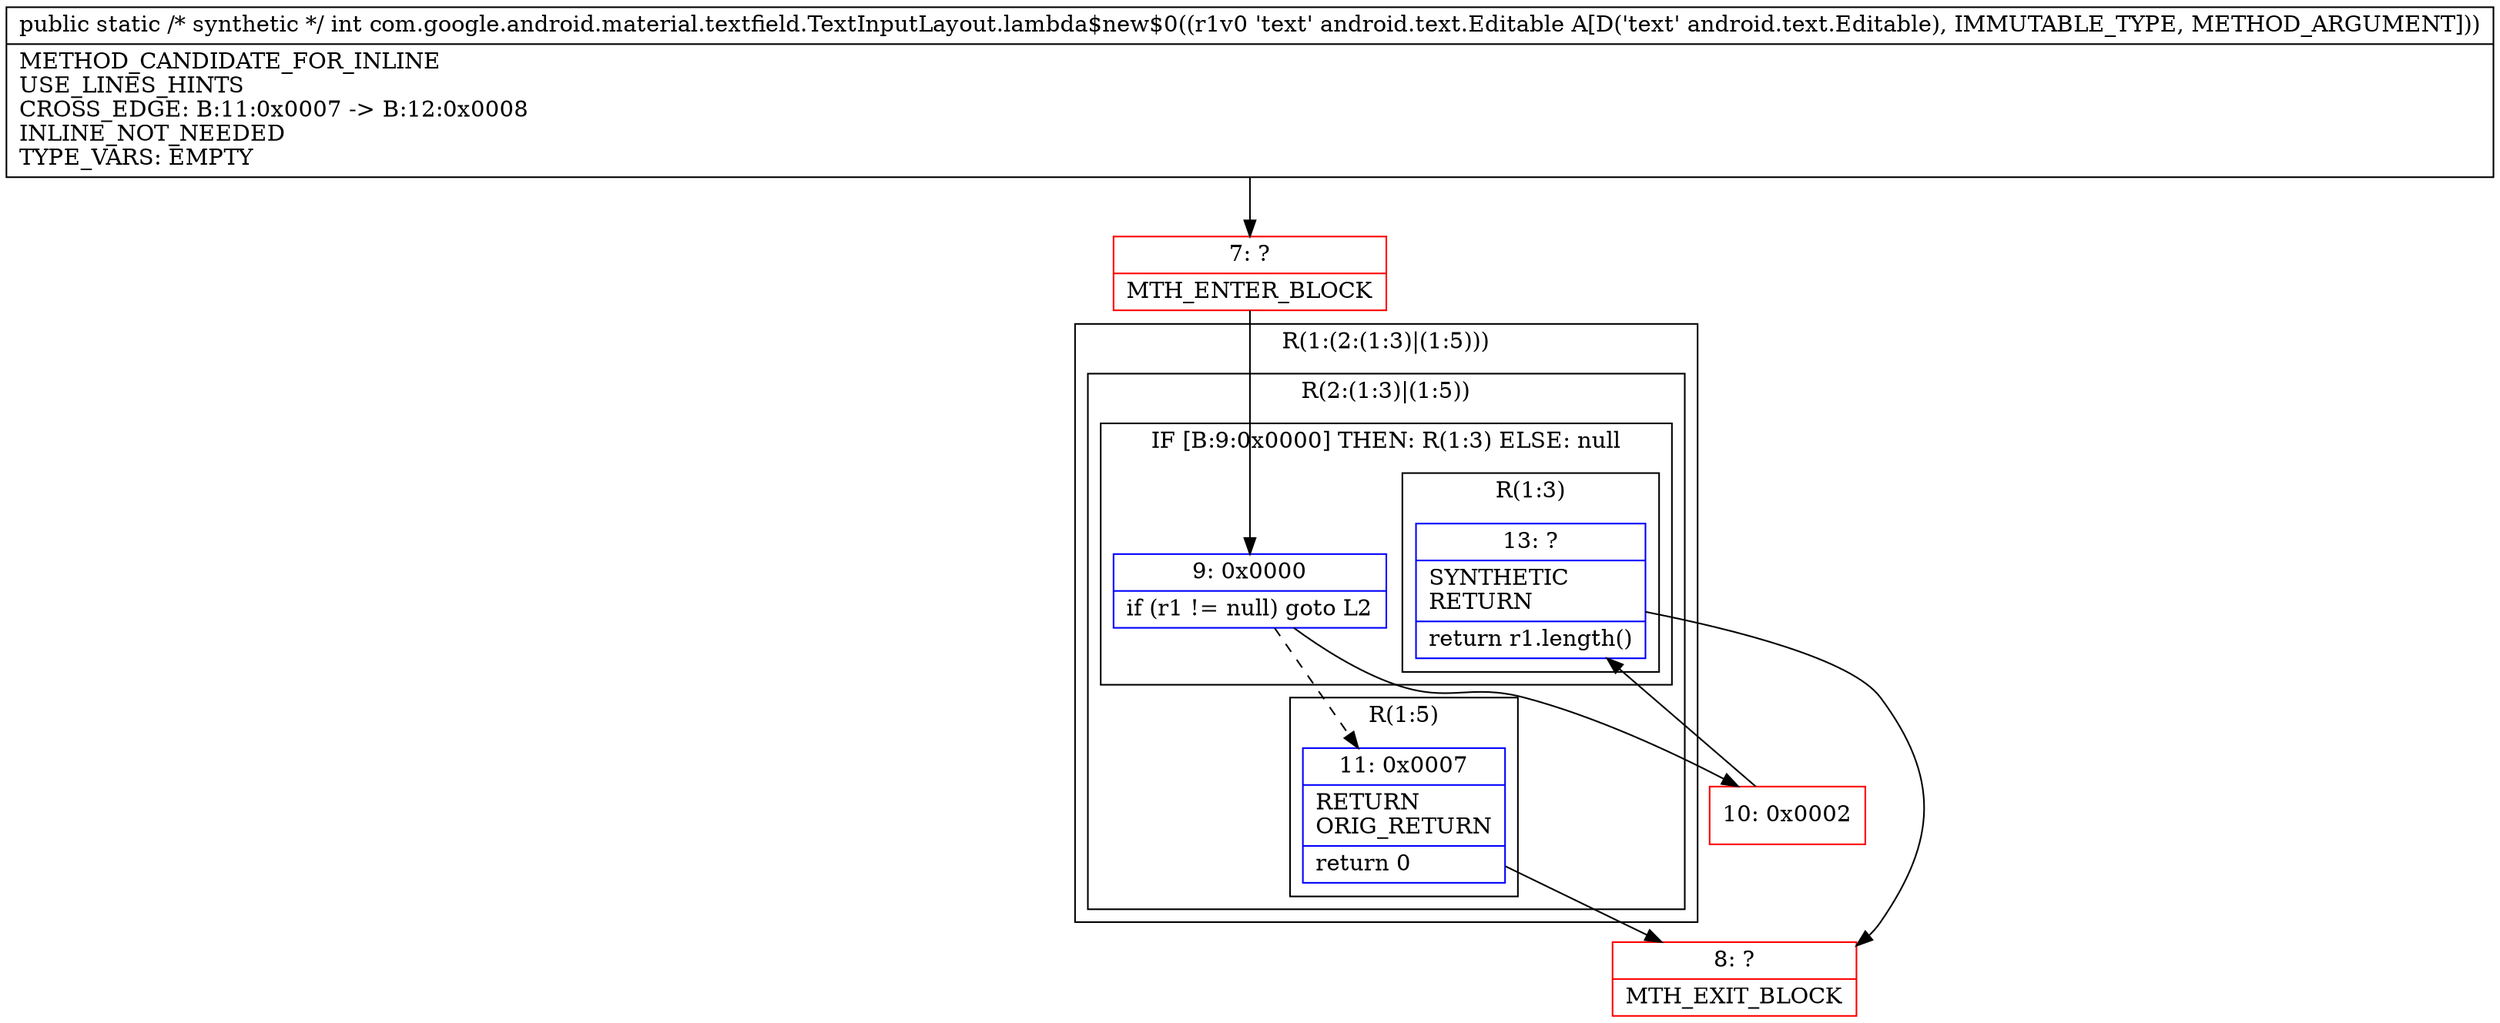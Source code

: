 digraph "CFG forcom.google.android.material.textfield.TextInputLayout.lambda$new$0(Landroid\/text\/Editable;)I" {
subgraph cluster_Region_1324152324 {
label = "R(1:(2:(1:3)|(1:5)))";
node [shape=record,color=blue];
subgraph cluster_Region_436328090 {
label = "R(2:(1:3)|(1:5))";
node [shape=record,color=blue];
subgraph cluster_IfRegion_1161290583 {
label = "IF [B:9:0x0000] THEN: R(1:3) ELSE: null";
node [shape=record,color=blue];
Node_9 [shape=record,label="{9\:\ 0x0000|if (r1 != null) goto L2\l}"];
subgraph cluster_Region_948057059 {
label = "R(1:3)";
node [shape=record,color=blue];
Node_13 [shape=record,label="{13\:\ ?|SYNTHETIC\lRETURN\l|return r1.length()\l}"];
}
}
subgraph cluster_Region_301448737 {
label = "R(1:5)";
node [shape=record,color=blue];
Node_11 [shape=record,label="{11\:\ 0x0007|RETURN\lORIG_RETURN\l|return 0\l}"];
}
}
}
Node_7 [shape=record,color=red,label="{7\:\ ?|MTH_ENTER_BLOCK\l}"];
Node_10 [shape=record,color=red,label="{10\:\ 0x0002}"];
Node_8 [shape=record,color=red,label="{8\:\ ?|MTH_EXIT_BLOCK\l}"];
MethodNode[shape=record,label="{public static \/* synthetic *\/ int com.google.android.material.textfield.TextInputLayout.lambda$new$0((r1v0 'text' android.text.Editable A[D('text' android.text.Editable), IMMUTABLE_TYPE, METHOD_ARGUMENT]))  | METHOD_CANDIDATE_FOR_INLINE\lUSE_LINES_HINTS\lCROSS_EDGE: B:11:0x0007 \-\> B:12:0x0008\lINLINE_NOT_NEEDED\lTYPE_VARS: EMPTY\l}"];
MethodNode -> Node_7;Node_9 -> Node_10;
Node_9 -> Node_11[style=dashed];
Node_13 -> Node_8;
Node_11 -> Node_8;
Node_7 -> Node_9;
Node_10 -> Node_13;
}

